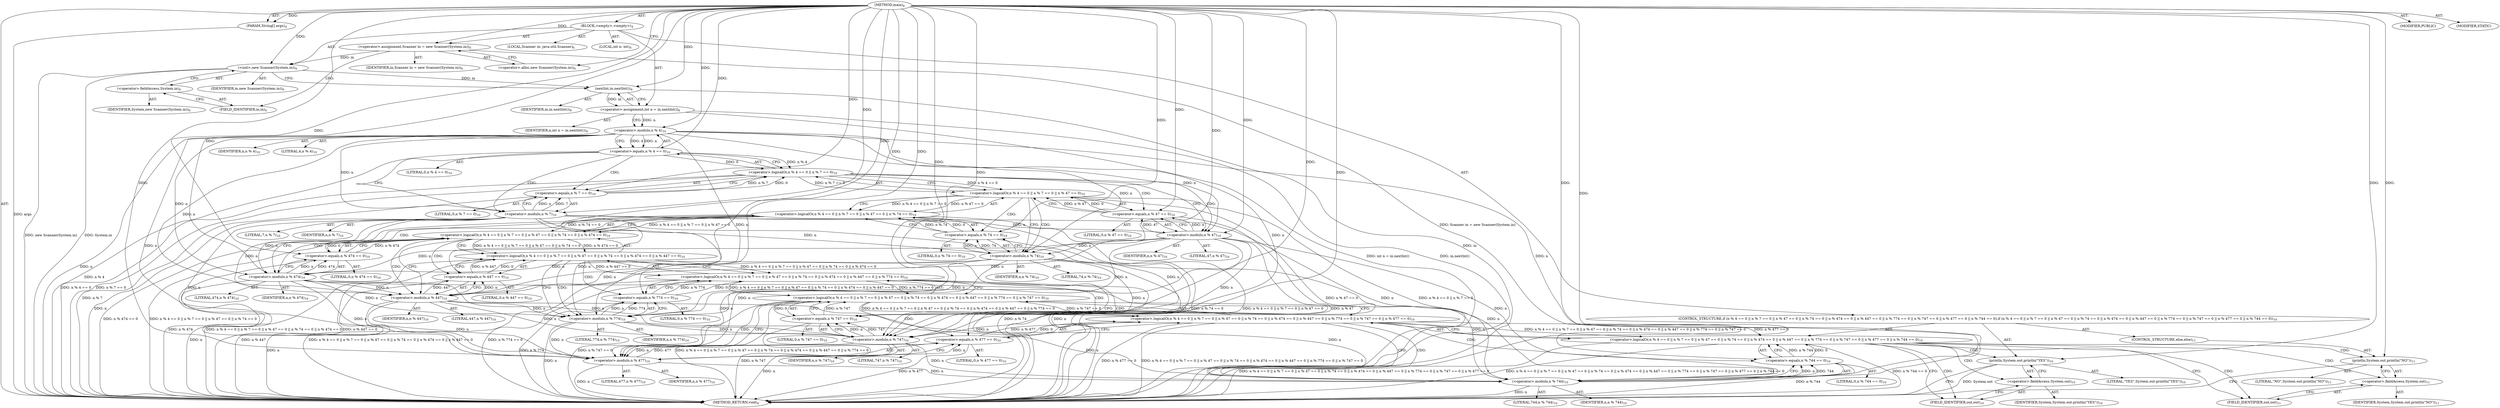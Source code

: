 digraph "main" {  
"19" [label = <(METHOD,main)<SUB>4</SUB>> ]
"20" [label = <(PARAM,String[] args)<SUB>4</SUB>> ]
"21" [label = <(BLOCK,&lt;empty&gt;,&lt;empty&gt;)<SUB>4</SUB>> ]
"4" [label = <(LOCAL,Scanner in: java.util.Scanner)<SUB>6</SUB>> ]
"22" [label = <(&lt;operator&gt;.assignment,Scanner in = new Scanner(System.in))<SUB>6</SUB>> ]
"23" [label = <(IDENTIFIER,in,Scanner in = new Scanner(System.in))<SUB>6</SUB>> ]
"24" [label = <(&lt;operator&gt;.alloc,new Scanner(System.in))<SUB>6</SUB>> ]
"25" [label = <(&lt;init&gt;,new Scanner(System.in))<SUB>6</SUB>> ]
"3" [label = <(IDENTIFIER,in,new Scanner(System.in))<SUB>6</SUB>> ]
"26" [label = <(&lt;operator&gt;.fieldAccess,System.in)<SUB>6</SUB>> ]
"27" [label = <(IDENTIFIER,System,new Scanner(System.in))<SUB>6</SUB>> ]
"28" [label = <(FIELD_IDENTIFIER,in,in)<SUB>6</SUB>> ]
"29" [label = <(LOCAL,int n: int)<SUB>8</SUB>> ]
"30" [label = <(&lt;operator&gt;.assignment,int n = in.nextInt())<SUB>8</SUB>> ]
"31" [label = <(IDENTIFIER,n,int n = in.nextInt())<SUB>8</SUB>> ]
"32" [label = <(nextInt,in.nextInt())<SUB>8</SUB>> ]
"33" [label = <(IDENTIFIER,in,in.nextInt())<SUB>8</SUB>> ]
"34" [label = <(CONTROL_STRUCTURE,if (n % 4 == 0 || n % 7 == 0 || n % 47 == 0 || n % 74 == 0 || n % 474 == 0 || n % 447 == 0 || n % 774 == 0 || n % 747 == 0 || n % 477 == 0 || n % 744 == 0),if (n % 4 == 0 || n % 7 == 0 || n % 47 == 0 || n % 74 == 0 || n % 474 == 0 || n % 447 == 0 || n % 774 == 0 || n % 747 == 0 || n % 477 == 0 || n % 744 == 0))<SUB>10</SUB>> ]
"35" [label = <(&lt;operator&gt;.logicalOr,n % 4 == 0 || n % 7 == 0 || n % 47 == 0 || n % 74 == 0 || n % 474 == 0 || n % 447 == 0 || n % 774 == 0 || n % 747 == 0 || n % 477 == 0 || n % 744 == 0)<SUB>10</SUB>> ]
"36" [label = <(&lt;operator&gt;.logicalOr,n % 4 == 0 || n % 7 == 0 || n % 47 == 0 || n % 74 == 0 || n % 474 == 0 || n % 447 == 0 || n % 774 == 0 || n % 747 == 0 || n % 477 == 0)<SUB>10</SUB>> ]
"37" [label = <(&lt;operator&gt;.logicalOr,n % 4 == 0 || n % 7 == 0 || n % 47 == 0 || n % 74 == 0 || n % 474 == 0 || n % 447 == 0 || n % 774 == 0 || n % 747 == 0)<SUB>10</SUB>> ]
"38" [label = <(&lt;operator&gt;.logicalOr,n % 4 == 0 || n % 7 == 0 || n % 47 == 0 || n % 74 == 0 || n % 474 == 0 || n % 447 == 0 || n % 774 == 0)<SUB>10</SUB>> ]
"39" [label = <(&lt;operator&gt;.logicalOr,n % 4 == 0 || n % 7 == 0 || n % 47 == 0 || n % 74 == 0 || n % 474 == 0 || n % 447 == 0)<SUB>10</SUB>> ]
"40" [label = <(&lt;operator&gt;.logicalOr,n % 4 == 0 || n % 7 == 0 || n % 47 == 0 || n % 74 == 0 || n % 474 == 0)<SUB>10</SUB>> ]
"41" [label = <(&lt;operator&gt;.logicalOr,n % 4 == 0 || n % 7 == 0 || n % 47 == 0 || n % 74 == 0)<SUB>10</SUB>> ]
"42" [label = <(&lt;operator&gt;.logicalOr,n % 4 == 0 || n % 7 == 0 || n % 47 == 0)<SUB>10</SUB>> ]
"43" [label = <(&lt;operator&gt;.logicalOr,n % 4 == 0 || n % 7 == 0)<SUB>10</SUB>> ]
"44" [label = <(&lt;operator&gt;.equals,n % 4 == 0)<SUB>10</SUB>> ]
"45" [label = <(&lt;operator&gt;.modulo,n % 4)<SUB>10</SUB>> ]
"46" [label = <(IDENTIFIER,n,n % 4)<SUB>10</SUB>> ]
"47" [label = <(LITERAL,4,n % 4)<SUB>10</SUB>> ]
"48" [label = <(LITERAL,0,n % 4 == 0)<SUB>10</SUB>> ]
"49" [label = <(&lt;operator&gt;.equals,n % 7 == 0)<SUB>10</SUB>> ]
"50" [label = <(&lt;operator&gt;.modulo,n % 7)<SUB>10</SUB>> ]
"51" [label = <(IDENTIFIER,n,n % 7)<SUB>10</SUB>> ]
"52" [label = <(LITERAL,7,n % 7)<SUB>10</SUB>> ]
"53" [label = <(LITERAL,0,n % 7 == 0)<SUB>10</SUB>> ]
"54" [label = <(&lt;operator&gt;.equals,n % 47 == 0)<SUB>10</SUB>> ]
"55" [label = <(&lt;operator&gt;.modulo,n % 47)<SUB>10</SUB>> ]
"56" [label = <(IDENTIFIER,n,n % 47)<SUB>10</SUB>> ]
"57" [label = <(LITERAL,47,n % 47)<SUB>10</SUB>> ]
"58" [label = <(LITERAL,0,n % 47 == 0)<SUB>10</SUB>> ]
"59" [label = <(&lt;operator&gt;.equals,n % 74 == 0)<SUB>10</SUB>> ]
"60" [label = <(&lt;operator&gt;.modulo,n % 74)<SUB>10</SUB>> ]
"61" [label = <(IDENTIFIER,n,n % 74)<SUB>10</SUB>> ]
"62" [label = <(LITERAL,74,n % 74)<SUB>10</SUB>> ]
"63" [label = <(LITERAL,0,n % 74 == 0)<SUB>10</SUB>> ]
"64" [label = <(&lt;operator&gt;.equals,n % 474 == 0)<SUB>10</SUB>> ]
"65" [label = <(&lt;operator&gt;.modulo,n % 474)<SUB>10</SUB>> ]
"66" [label = <(IDENTIFIER,n,n % 474)<SUB>10</SUB>> ]
"67" [label = <(LITERAL,474,n % 474)<SUB>10</SUB>> ]
"68" [label = <(LITERAL,0,n % 474 == 0)<SUB>10</SUB>> ]
"69" [label = <(&lt;operator&gt;.equals,n % 447 == 0)<SUB>10</SUB>> ]
"70" [label = <(&lt;operator&gt;.modulo,n % 447)<SUB>10</SUB>> ]
"71" [label = <(IDENTIFIER,n,n % 447)<SUB>10</SUB>> ]
"72" [label = <(LITERAL,447,n % 447)<SUB>10</SUB>> ]
"73" [label = <(LITERAL,0,n % 447 == 0)<SUB>10</SUB>> ]
"74" [label = <(&lt;operator&gt;.equals,n % 774 == 0)<SUB>10</SUB>> ]
"75" [label = <(&lt;operator&gt;.modulo,n % 774)<SUB>10</SUB>> ]
"76" [label = <(IDENTIFIER,n,n % 774)<SUB>10</SUB>> ]
"77" [label = <(LITERAL,774,n % 774)<SUB>10</SUB>> ]
"78" [label = <(LITERAL,0,n % 774 == 0)<SUB>10</SUB>> ]
"79" [label = <(&lt;operator&gt;.equals,n % 747 == 0)<SUB>10</SUB>> ]
"80" [label = <(&lt;operator&gt;.modulo,n % 747)<SUB>10</SUB>> ]
"81" [label = <(IDENTIFIER,n,n % 747)<SUB>10</SUB>> ]
"82" [label = <(LITERAL,747,n % 747)<SUB>10</SUB>> ]
"83" [label = <(LITERAL,0,n % 747 == 0)<SUB>10</SUB>> ]
"84" [label = <(&lt;operator&gt;.equals,n % 477 == 0)<SUB>10</SUB>> ]
"85" [label = <(&lt;operator&gt;.modulo,n % 477)<SUB>10</SUB>> ]
"86" [label = <(IDENTIFIER,n,n % 477)<SUB>10</SUB>> ]
"87" [label = <(LITERAL,477,n % 477)<SUB>10</SUB>> ]
"88" [label = <(LITERAL,0,n % 477 == 0)<SUB>10</SUB>> ]
"89" [label = <(&lt;operator&gt;.equals,n % 744 == 0)<SUB>10</SUB>> ]
"90" [label = <(&lt;operator&gt;.modulo,n % 744)<SUB>10</SUB>> ]
"91" [label = <(IDENTIFIER,n,n % 744)<SUB>10</SUB>> ]
"92" [label = <(LITERAL,744,n % 744)<SUB>10</SUB>> ]
"93" [label = <(LITERAL,0,n % 744 == 0)<SUB>10</SUB>> ]
"94" [label = <(println,System.out.println(&quot;YES&quot;))<SUB>10</SUB>> ]
"95" [label = <(&lt;operator&gt;.fieldAccess,System.out)<SUB>10</SUB>> ]
"96" [label = <(IDENTIFIER,System,System.out.println(&quot;YES&quot;))<SUB>10</SUB>> ]
"97" [label = <(FIELD_IDENTIFIER,out,out)<SUB>10</SUB>> ]
"98" [label = <(LITERAL,&quot;YES&quot;,System.out.println(&quot;YES&quot;))<SUB>10</SUB>> ]
"99" [label = <(CONTROL_STRUCTURE,else,else)<SUB>11</SUB>> ]
"100" [label = <(println,System.out.println(&quot;NO&quot;))<SUB>11</SUB>> ]
"101" [label = <(&lt;operator&gt;.fieldAccess,System.out)<SUB>11</SUB>> ]
"102" [label = <(IDENTIFIER,System,System.out.println(&quot;NO&quot;))<SUB>11</SUB>> ]
"103" [label = <(FIELD_IDENTIFIER,out,out)<SUB>11</SUB>> ]
"104" [label = <(LITERAL,&quot;NO&quot;,System.out.println(&quot;NO&quot;))<SUB>11</SUB>> ]
"105" [label = <(MODIFIER,PUBLIC)> ]
"106" [label = <(MODIFIER,STATIC)> ]
"107" [label = <(METHOD_RETURN,void)<SUB>4</SUB>> ]
  "19" -> "20"  [ label = "AST: "] 
  "19" -> "21"  [ label = "AST: "] 
  "19" -> "105"  [ label = "AST: "] 
  "19" -> "106"  [ label = "AST: "] 
  "19" -> "107"  [ label = "AST: "] 
  "21" -> "4"  [ label = "AST: "] 
  "21" -> "22"  [ label = "AST: "] 
  "21" -> "25"  [ label = "AST: "] 
  "21" -> "29"  [ label = "AST: "] 
  "21" -> "30"  [ label = "AST: "] 
  "21" -> "34"  [ label = "AST: "] 
  "22" -> "23"  [ label = "AST: "] 
  "22" -> "24"  [ label = "AST: "] 
  "25" -> "3"  [ label = "AST: "] 
  "25" -> "26"  [ label = "AST: "] 
  "26" -> "27"  [ label = "AST: "] 
  "26" -> "28"  [ label = "AST: "] 
  "30" -> "31"  [ label = "AST: "] 
  "30" -> "32"  [ label = "AST: "] 
  "32" -> "33"  [ label = "AST: "] 
  "34" -> "35"  [ label = "AST: "] 
  "34" -> "94"  [ label = "AST: "] 
  "34" -> "99"  [ label = "AST: "] 
  "35" -> "36"  [ label = "AST: "] 
  "35" -> "89"  [ label = "AST: "] 
  "36" -> "37"  [ label = "AST: "] 
  "36" -> "84"  [ label = "AST: "] 
  "37" -> "38"  [ label = "AST: "] 
  "37" -> "79"  [ label = "AST: "] 
  "38" -> "39"  [ label = "AST: "] 
  "38" -> "74"  [ label = "AST: "] 
  "39" -> "40"  [ label = "AST: "] 
  "39" -> "69"  [ label = "AST: "] 
  "40" -> "41"  [ label = "AST: "] 
  "40" -> "64"  [ label = "AST: "] 
  "41" -> "42"  [ label = "AST: "] 
  "41" -> "59"  [ label = "AST: "] 
  "42" -> "43"  [ label = "AST: "] 
  "42" -> "54"  [ label = "AST: "] 
  "43" -> "44"  [ label = "AST: "] 
  "43" -> "49"  [ label = "AST: "] 
  "44" -> "45"  [ label = "AST: "] 
  "44" -> "48"  [ label = "AST: "] 
  "45" -> "46"  [ label = "AST: "] 
  "45" -> "47"  [ label = "AST: "] 
  "49" -> "50"  [ label = "AST: "] 
  "49" -> "53"  [ label = "AST: "] 
  "50" -> "51"  [ label = "AST: "] 
  "50" -> "52"  [ label = "AST: "] 
  "54" -> "55"  [ label = "AST: "] 
  "54" -> "58"  [ label = "AST: "] 
  "55" -> "56"  [ label = "AST: "] 
  "55" -> "57"  [ label = "AST: "] 
  "59" -> "60"  [ label = "AST: "] 
  "59" -> "63"  [ label = "AST: "] 
  "60" -> "61"  [ label = "AST: "] 
  "60" -> "62"  [ label = "AST: "] 
  "64" -> "65"  [ label = "AST: "] 
  "64" -> "68"  [ label = "AST: "] 
  "65" -> "66"  [ label = "AST: "] 
  "65" -> "67"  [ label = "AST: "] 
  "69" -> "70"  [ label = "AST: "] 
  "69" -> "73"  [ label = "AST: "] 
  "70" -> "71"  [ label = "AST: "] 
  "70" -> "72"  [ label = "AST: "] 
  "74" -> "75"  [ label = "AST: "] 
  "74" -> "78"  [ label = "AST: "] 
  "75" -> "76"  [ label = "AST: "] 
  "75" -> "77"  [ label = "AST: "] 
  "79" -> "80"  [ label = "AST: "] 
  "79" -> "83"  [ label = "AST: "] 
  "80" -> "81"  [ label = "AST: "] 
  "80" -> "82"  [ label = "AST: "] 
  "84" -> "85"  [ label = "AST: "] 
  "84" -> "88"  [ label = "AST: "] 
  "85" -> "86"  [ label = "AST: "] 
  "85" -> "87"  [ label = "AST: "] 
  "89" -> "90"  [ label = "AST: "] 
  "89" -> "93"  [ label = "AST: "] 
  "90" -> "91"  [ label = "AST: "] 
  "90" -> "92"  [ label = "AST: "] 
  "94" -> "95"  [ label = "AST: "] 
  "94" -> "98"  [ label = "AST: "] 
  "95" -> "96"  [ label = "AST: "] 
  "95" -> "97"  [ label = "AST: "] 
  "99" -> "100"  [ label = "AST: "] 
  "100" -> "101"  [ label = "AST: "] 
  "100" -> "104"  [ label = "AST: "] 
  "101" -> "102"  [ label = "AST: "] 
  "101" -> "103"  [ label = "AST: "] 
  "22" -> "28"  [ label = "CFG: "] 
  "25" -> "32"  [ label = "CFG: "] 
  "30" -> "45"  [ label = "CFG: "] 
  "24" -> "22"  [ label = "CFG: "] 
  "26" -> "25"  [ label = "CFG: "] 
  "32" -> "30"  [ label = "CFG: "] 
  "35" -> "97"  [ label = "CFG: "] 
  "35" -> "103"  [ label = "CFG: "] 
  "94" -> "107"  [ label = "CFG: "] 
  "28" -> "26"  [ label = "CFG: "] 
  "36" -> "35"  [ label = "CFG: "] 
  "36" -> "90"  [ label = "CFG: "] 
  "89" -> "35"  [ label = "CFG: "] 
  "95" -> "94"  [ label = "CFG: "] 
  "100" -> "107"  [ label = "CFG: "] 
  "37" -> "36"  [ label = "CFG: "] 
  "37" -> "85"  [ label = "CFG: "] 
  "84" -> "36"  [ label = "CFG: "] 
  "90" -> "89"  [ label = "CFG: "] 
  "97" -> "95"  [ label = "CFG: "] 
  "101" -> "100"  [ label = "CFG: "] 
  "38" -> "37"  [ label = "CFG: "] 
  "38" -> "80"  [ label = "CFG: "] 
  "79" -> "37"  [ label = "CFG: "] 
  "85" -> "84"  [ label = "CFG: "] 
  "103" -> "101"  [ label = "CFG: "] 
  "39" -> "38"  [ label = "CFG: "] 
  "39" -> "75"  [ label = "CFG: "] 
  "74" -> "38"  [ label = "CFG: "] 
  "80" -> "79"  [ label = "CFG: "] 
  "40" -> "39"  [ label = "CFG: "] 
  "40" -> "70"  [ label = "CFG: "] 
  "69" -> "39"  [ label = "CFG: "] 
  "75" -> "74"  [ label = "CFG: "] 
  "41" -> "40"  [ label = "CFG: "] 
  "41" -> "65"  [ label = "CFG: "] 
  "64" -> "40"  [ label = "CFG: "] 
  "70" -> "69"  [ label = "CFG: "] 
  "42" -> "41"  [ label = "CFG: "] 
  "42" -> "60"  [ label = "CFG: "] 
  "59" -> "41"  [ label = "CFG: "] 
  "65" -> "64"  [ label = "CFG: "] 
  "43" -> "42"  [ label = "CFG: "] 
  "43" -> "55"  [ label = "CFG: "] 
  "54" -> "42"  [ label = "CFG: "] 
  "60" -> "59"  [ label = "CFG: "] 
  "44" -> "43"  [ label = "CFG: "] 
  "44" -> "50"  [ label = "CFG: "] 
  "49" -> "43"  [ label = "CFG: "] 
  "55" -> "54"  [ label = "CFG: "] 
  "45" -> "44"  [ label = "CFG: "] 
  "50" -> "49"  [ label = "CFG: "] 
  "19" -> "24"  [ label = "CFG: "] 
  "20" -> "107"  [ label = "DDG: args"] 
  "22" -> "107"  [ label = "DDG: Scanner in = new Scanner(System.in)"] 
  "25" -> "107"  [ label = "DDG: System.in"] 
  "25" -> "107"  [ label = "DDG: new Scanner(System.in)"] 
  "32" -> "107"  [ label = "DDG: in"] 
  "30" -> "107"  [ label = "DDG: in.nextInt()"] 
  "30" -> "107"  [ label = "DDG: int n = in.nextInt()"] 
  "45" -> "107"  [ label = "DDG: n"] 
  "44" -> "107"  [ label = "DDG: n % 4"] 
  "43" -> "107"  [ label = "DDG: n % 4 == 0"] 
  "50" -> "107"  [ label = "DDG: n"] 
  "49" -> "107"  [ label = "DDG: n % 7"] 
  "43" -> "107"  [ label = "DDG: n % 7 == 0"] 
  "42" -> "107"  [ label = "DDG: n % 4 == 0 || n % 7 == 0"] 
  "55" -> "107"  [ label = "DDG: n"] 
  "54" -> "107"  [ label = "DDG: n % 47"] 
  "42" -> "107"  [ label = "DDG: n % 47 == 0"] 
  "41" -> "107"  [ label = "DDG: n % 4 == 0 || n % 7 == 0 || n % 47 == 0"] 
  "60" -> "107"  [ label = "DDG: n"] 
  "59" -> "107"  [ label = "DDG: n % 74"] 
  "41" -> "107"  [ label = "DDG: n % 74 == 0"] 
  "40" -> "107"  [ label = "DDG: n % 4 == 0 || n % 7 == 0 || n % 47 == 0 || n % 74 == 0"] 
  "65" -> "107"  [ label = "DDG: n"] 
  "64" -> "107"  [ label = "DDG: n % 474"] 
  "40" -> "107"  [ label = "DDG: n % 474 == 0"] 
  "39" -> "107"  [ label = "DDG: n % 4 == 0 || n % 7 == 0 || n % 47 == 0 || n % 74 == 0 || n % 474 == 0"] 
  "70" -> "107"  [ label = "DDG: n"] 
  "69" -> "107"  [ label = "DDG: n % 447"] 
  "39" -> "107"  [ label = "DDG: n % 447 == 0"] 
  "38" -> "107"  [ label = "DDG: n % 4 == 0 || n % 7 == 0 || n % 47 == 0 || n % 74 == 0 || n % 474 == 0 || n % 447 == 0"] 
  "75" -> "107"  [ label = "DDG: n"] 
  "74" -> "107"  [ label = "DDG: n % 774"] 
  "38" -> "107"  [ label = "DDG: n % 774 == 0"] 
  "37" -> "107"  [ label = "DDG: n % 4 == 0 || n % 7 == 0 || n % 47 == 0 || n % 74 == 0 || n % 474 == 0 || n % 447 == 0 || n % 774 == 0"] 
  "80" -> "107"  [ label = "DDG: n"] 
  "79" -> "107"  [ label = "DDG: n % 747"] 
  "37" -> "107"  [ label = "DDG: n % 747 == 0"] 
  "36" -> "107"  [ label = "DDG: n % 4 == 0 || n % 7 == 0 || n % 47 == 0 || n % 74 == 0 || n % 474 == 0 || n % 447 == 0 || n % 774 == 0 || n % 747 == 0"] 
  "85" -> "107"  [ label = "DDG: n"] 
  "84" -> "107"  [ label = "DDG: n % 477"] 
  "36" -> "107"  [ label = "DDG: n % 477 == 0"] 
  "35" -> "107"  [ label = "DDG: n % 4 == 0 || n % 7 == 0 || n % 47 == 0 || n % 74 == 0 || n % 474 == 0 || n % 447 == 0 || n % 774 == 0 || n % 747 == 0 || n % 477 == 0"] 
  "90" -> "107"  [ label = "DDG: n"] 
  "89" -> "107"  [ label = "DDG: n % 744"] 
  "35" -> "107"  [ label = "DDG: n % 744 == 0"] 
  "35" -> "107"  [ label = "DDG: n % 4 == 0 || n % 7 == 0 || n % 47 == 0 || n % 74 == 0 || n % 474 == 0 || n % 447 == 0 || n % 774 == 0 || n % 747 == 0 || n % 477 == 0 || n % 744 == 0"] 
  "94" -> "107"  [ label = "DDG: System.out"] 
  "19" -> "20"  [ label = "DDG: "] 
  "19" -> "22"  [ label = "DDG: "] 
  "32" -> "30"  [ label = "DDG: in"] 
  "22" -> "25"  [ label = "DDG: in"] 
  "19" -> "25"  [ label = "DDG: "] 
  "25" -> "32"  [ label = "DDG: in"] 
  "19" -> "32"  [ label = "DDG: "] 
  "36" -> "35"  [ label = "DDG: n % 4 == 0 || n % 7 == 0 || n % 47 == 0 || n % 74 == 0 || n % 474 == 0 || n % 447 == 0 || n % 774 == 0 || n % 747 == 0"] 
  "36" -> "35"  [ label = "DDG: n % 477 == 0"] 
  "89" -> "35"  [ label = "DDG: n % 744"] 
  "89" -> "35"  [ label = "DDG: 0"] 
  "19" -> "94"  [ label = "DDG: "] 
  "37" -> "36"  [ label = "DDG: n % 4 == 0 || n % 7 == 0 || n % 47 == 0 || n % 74 == 0 || n % 474 == 0 || n % 447 == 0 || n % 774 == 0"] 
  "37" -> "36"  [ label = "DDG: n % 747 == 0"] 
  "84" -> "36"  [ label = "DDG: n % 477"] 
  "84" -> "36"  [ label = "DDG: 0"] 
  "90" -> "89"  [ label = "DDG: n"] 
  "90" -> "89"  [ label = "DDG: 744"] 
  "19" -> "89"  [ label = "DDG: "] 
  "19" -> "100"  [ label = "DDG: "] 
  "38" -> "37"  [ label = "DDG: n % 4 == 0 || n % 7 == 0 || n % 47 == 0 || n % 74 == 0 || n % 474 == 0 || n % 447 == 0"] 
  "38" -> "37"  [ label = "DDG: n % 774 == 0"] 
  "79" -> "37"  [ label = "DDG: n % 747"] 
  "79" -> "37"  [ label = "DDG: 0"] 
  "85" -> "84"  [ label = "DDG: n"] 
  "85" -> "84"  [ label = "DDG: 477"] 
  "19" -> "84"  [ label = "DDG: "] 
  "45" -> "90"  [ label = "DDG: n"] 
  "50" -> "90"  [ label = "DDG: n"] 
  "55" -> "90"  [ label = "DDG: n"] 
  "60" -> "90"  [ label = "DDG: n"] 
  "65" -> "90"  [ label = "DDG: n"] 
  "70" -> "90"  [ label = "DDG: n"] 
  "75" -> "90"  [ label = "DDG: n"] 
  "80" -> "90"  [ label = "DDG: n"] 
  "85" -> "90"  [ label = "DDG: n"] 
  "19" -> "90"  [ label = "DDG: "] 
  "39" -> "38"  [ label = "DDG: n % 4 == 0 || n % 7 == 0 || n % 47 == 0 || n % 74 == 0 || n % 474 == 0"] 
  "39" -> "38"  [ label = "DDG: n % 447 == 0"] 
  "74" -> "38"  [ label = "DDG: n % 774"] 
  "74" -> "38"  [ label = "DDG: 0"] 
  "80" -> "79"  [ label = "DDG: n"] 
  "80" -> "79"  [ label = "DDG: 747"] 
  "19" -> "79"  [ label = "DDG: "] 
  "45" -> "85"  [ label = "DDG: n"] 
  "50" -> "85"  [ label = "DDG: n"] 
  "55" -> "85"  [ label = "DDG: n"] 
  "60" -> "85"  [ label = "DDG: n"] 
  "65" -> "85"  [ label = "DDG: n"] 
  "70" -> "85"  [ label = "DDG: n"] 
  "75" -> "85"  [ label = "DDG: n"] 
  "80" -> "85"  [ label = "DDG: n"] 
  "19" -> "85"  [ label = "DDG: "] 
  "40" -> "39"  [ label = "DDG: n % 4 == 0 || n % 7 == 0 || n % 47 == 0 || n % 74 == 0"] 
  "40" -> "39"  [ label = "DDG: n % 474 == 0"] 
  "69" -> "39"  [ label = "DDG: n % 447"] 
  "69" -> "39"  [ label = "DDG: 0"] 
  "75" -> "74"  [ label = "DDG: n"] 
  "75" -> "74"  [ label = "DDG: 774"] 
  "19" -> "74"  [ label = "DDG: "] 
  "45" -> "80"  [ label = "DDG: n"] 
  "50" -> "80"  [ label = "DDG: n"] 
  "55" -> "80"  [ label = "DDG: n"] 
  "60" -> "80"  [ label = "DDG: n"] 
  "65" -> "80"  [ label = "DDG: n"] 
  "70" -> "80"  [ label = "DDG: n"] 
  "75" -> "80"  [ label = "DDG: n"] 
  "19" -> "80"  [ label = "DDG: "] 
  "41" -> "40"  [ label = "DDG: n % 4 == 0 || n % 7 == 0 || n % 47 == 0"] 
  "41" -> "40"  [ label = "DDG: n % 74 == 0"] 
  "64" -> "40"  [ label = "DDG: n % 474"] 
  "64" -> "40"  [ label = "DDG: 0"] 
  "70" -> "69"  [ label = "DDG: n"] 
  "70" -> "69"  [ label = "DDG: 447"] 
  "19" -> "69"  [ label = "DDG: "] 
  "45" -> "75"  [ label = "DDG: n"] 
  "50" -> "75"  [ label = "DDG: n"] 
  "55" -> "75"  [ label = "DDG: n"] 
  "60" -> "75"  [ label = "DDG: n"] 
  "65" -> "75"  [ label = "DDG: n"] 
  "70" -> "75"  [ label = "DDG: n"] 
  "19" -> "75"  [ label = "DDG: "] 
  "42" -> "41"  [ label = "DDG: n % 4 == 0 || n % 7 == 0"] 
  "42" -> "41"  [ label = "DDG: n % 47 == 0"] 
  "59" -> "41"  [ label = "DDG: n % 74"] 
  "59" -> "41"  [ label = "DDG: 0"] 
  "65" -> "64"  [ label = "DDG: n"] 
  "65" -> "64"  [ label = "DDG: 474"] 
  "19" -> "64"  [ label = "DDG: "] 
  "45" -> "70"  [ label = "DDG: n"] 
  "50" -> "70"  [ label = "DDG: n"] 
  "55" -> "70"  [ label = "DDG: n"] 
  "60" -> "70"  [ label = "DDG: n"] 
  "65" -> "70"  [ label = "DDG: n"] 
  "19" -> "70"  [ label = "DDG: "] 
  "43" -> "42"  [ label = "DDG: n % 4 == 0"] 
  "43" -> "42"  [ label = "DDG: n % 7 == 0"] 
  "54" -> "42"  [ label = "DDG: n % 47"] 
  "54" -> "42"  [ label = "DDG: 0"] 
  "60" -> "59"  [ label = "DDG: n"] 
  "60" -> "59"  [ label = "DDG: 74"] 
  "19" -> "59"  [ label = "DDG: "] 
  "45" -> "65"  [ label = "DDG: n"] 
  "50" -> "65"  [ label = "DDG: n"] 
  "55" -> "65"  [ label = "DDG: n"] 
  "60" -> "65"  [ label = "DDG: n"] 
  "19" -> "65"  [ label = "DDG: "] 
  "44" -> "43"  [ label = "DDG: n % 4"] 
  "44" -> "43"  [ label = "DDG: 0"] 
  "49" -> "43"  [ label = "DDG: n % 7"] 
  "49" -> "43"  [ label = "DDG: 0"] 
  "55" -> "54"  [ label = "DDG: n"] 
  "55" -> "54"  [ label = "DDG: 47"] 
  "19" -> "54"  [ label = "DDG: "] 
  "45" -> "60"  [ label = "DDG: n"] 
  "50" -> "60"  [ label = "DDG: n"] 
  "55" -> "60"  [ label = "DDG: n"] 
  "19" -> "60"  [ label = "DDG: "] 
  "45" -> "44"  [ label = "DDG: n"] 
  "45" -> "44"  [ label = "DDG: 4"] 
  "19" -> "44"  [ label = "DDG: "] 
  "50" -> "49"  [ label = "DDG: n"] 
  "50" -> "49"  [ label = "DDG: 7"] 
  "19" -> "49"  [ label = "DDG: "] 
  "45" -> "55"  [ label = "DDG: n"] 
  "50" -> "55"  [ label = "DDG: n"] 
  "19" -> "55"  [ label = "DDG: "] 
  "30" -> "45"  [ label = "DDG: n"] 
  "19" -> "45"  [ label = "DDG: "] 
  "45" -> "50"  [ label = "DDG: n"] 
  "19" -> "50"  [ label = "DDG: "] 
  "35" -> "94"  [ label = "CDG: "] 
  "35" -> "103"  [ label = "CDG: "] 
  "35" -> "95"  [ label = "CDG: "] 
  "35" -> "97"  [ label = "CDG: "] 
  "35" -> "101"  [ label = "CDG: "] 
  "35" -> "100"  [ label = "CDG: "] 
  "36" -> "89"  [ label = "CDG: "] 
  "36" -> "90"  [ label = "CDG: "] 
  "37" -> "84"  [ label = "CDG: "] 
  "37" -> "85"  [ label = "CDG: "] 
  "38" -> "79"  [ label = "CDG: "] 
  "38" -> "80"  [ label = "CDG: "] 
  "39" -> "75"  [ label = "CDG: "] 
  "39" -> "74"  [ label = "CDG: "] 
  "40" -> "69"  [ label = "CDG: "] 
  "40" -> "70"  [ label = "CDG: "] 
  "41" -> "64"  [ label = "CDG: "] 
  "41" -> "65"  [ label = "CDG: "] 
  "42" -> "60"  [ label = "CDG: "] 
  "42" -> "59"  [ label = "CDG: "] 
  "43" -> "54"  [ label = "CDG: "] 
  "43" -> "55"  [ label = "CDG: "] 
  "44" -> "49"  [ label = "CDG: "] 
  "44" -> "50"  [ label = "CDG: "] 
}
